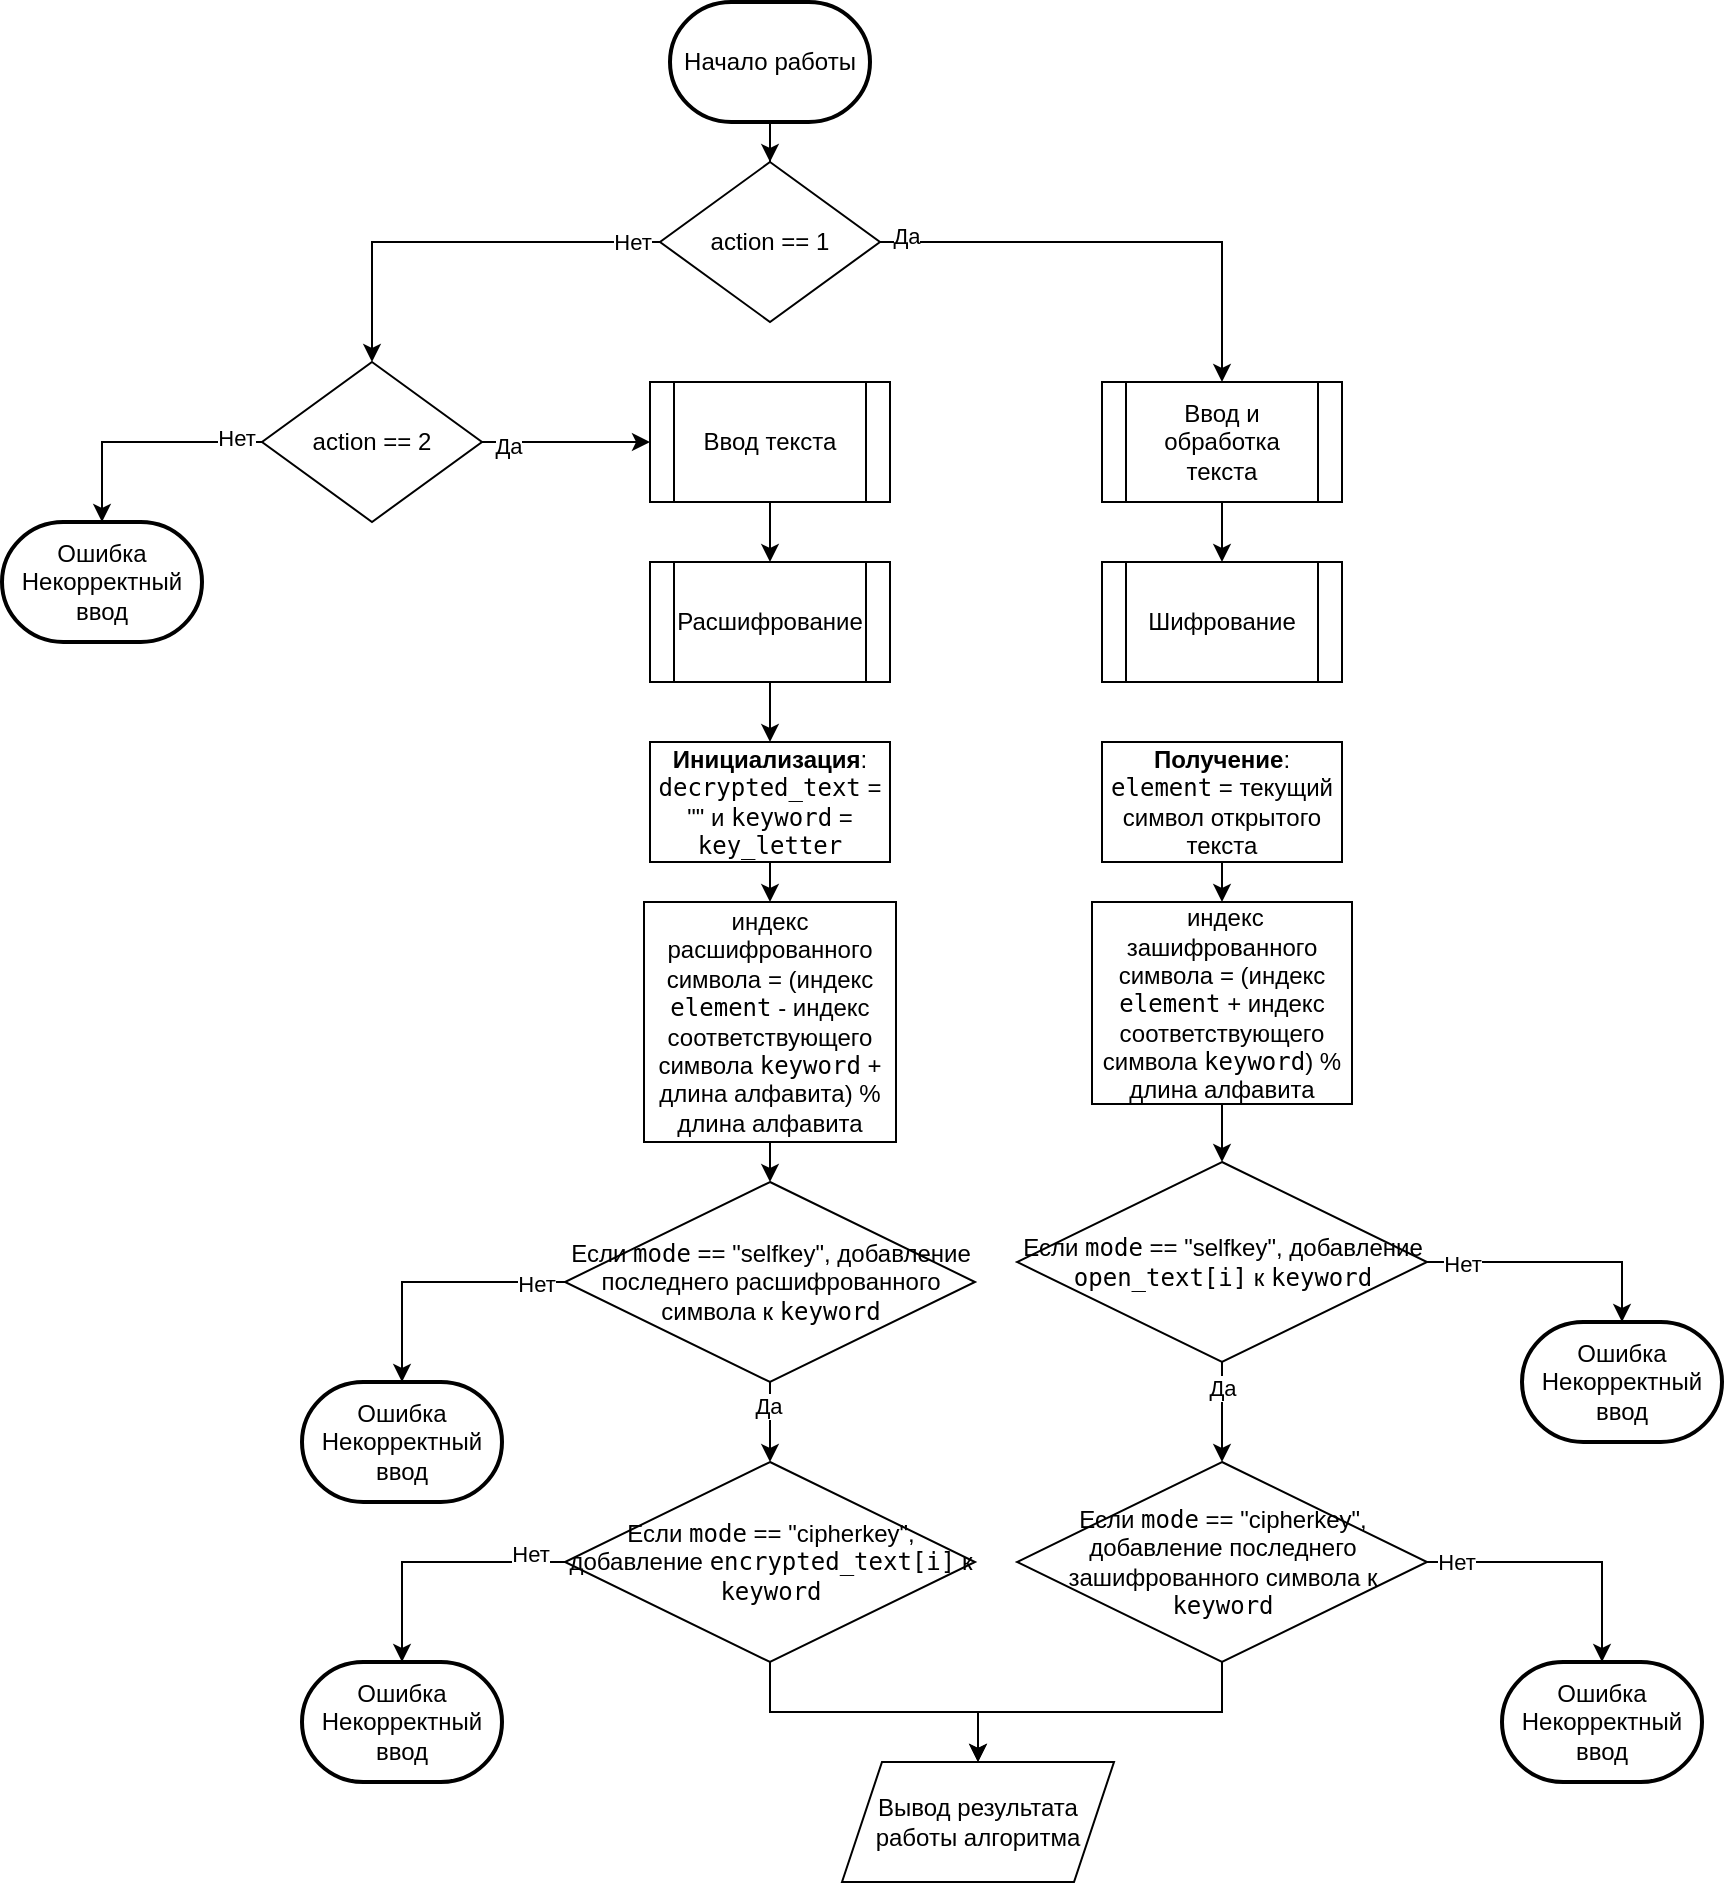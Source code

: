 <mxfile version="24.4.0" type="device">
  <diagram name="Страница — 1" id="-rV2kJQ7eQGyMc1xFudD">
    <mxGraphModel dx="1687" dy="1005" grid="1" gridSize="10" guides="1" tooltips="1" connect="1" arrows="1" fold="1" page="1" pageScale="1" pageWidth="827" pageHeight="1169" math="0" shadow="0">
      <root>
        <mxCell id="0" />
        <mxCell id="1" parent="0" />
        <mxCell id="U7MXnnjYINnltX5LScJu-23" style="edgeStyle=orthogonalEdgeStyle;rounded=0;orthogonalLoop=1;jettySize=auto;html=1;exitX=0.5;exitY=1;exitDx=0;exitDy=0;exitPerimeter=0;" edge="1" parent="1" source="U7MXnnjYINnltX5LScJu-24" target="U7MXnnjYINnltX5LScJu-29">
          <mxGeometry relative="1" as="geometry" />
        </mxCell>
        <mxCell id="U7MXnnjYINnltX5LScJu-24" value="Начало работы" style="strokeWidth=2;html=1;shape=mxgraph.flowchart.terminator;whiteSpace=wrap;" vertex="1" parent="1">
          <mxGeometry x="364" y="20" width="100" height="60" as="geometry" />
        </mxCell>
        <mxCell id="U7MXnnjYINnltX5LScJu-25" style="edgeStyle=orthogonalEdgeStyle;rounded=0;orthogonalLoop=1;jettySize=auto;html=1;exitX=0;exitY=0.5;exitDx=0;exitDy=0;entryX=0.5;entryY=0;entryDx=0;entryDy=0;" edge="1" parent="1" source="U7MXnnjYINnltX5LScJu-29" target="U7MXnnjYINnltX5LScJu-32">
          <mxGeometry relative="1" as="geometry" />
        </mxCell>
        <mxCell id="U7MXnnjYINnltX5LScJu-26" value="Нет" style="edgeLabel;html=1;align=center;verticalAlign=middle;resizable=0;points=[];" vertex="1" connectable="0" parent="U7MXnnjYINnltX5LScJu-25">
          <mxGeometry x="-0.863" relative="1" as="geometry">
            <mxPoint as="offset" />
          </mxGeometry>
        </mxCell>
        <mxCell id="U7MXnnjYINnltX5LScJu-27" style="edgeStyle=orthogonalEdgeStyle;rounded=0;orthogonalLoop=1;jettySize=auto;html=1;exitX=1;exitY=0.5;exitDx=0;exitDy=0;entryX=0.5;entryY=0;entryDx=0;entryDy=0;" edge="1" parent="1" source="U7MXnnjYINnltX5LScJu-29" target="U7MXnnjYINnltX5LScJu-39">
          <mxGeometry relative="1" as="geometry" />
        </mxCell>
        <mxCell id="U7MXnnjYINnltX5LScJu-28" value="Да" style="edgeLabel;html=1;align=center;verticalAlign=middle;resizable=0;points=[];" vertex="1" connectable="0" parent="U7MXnnjYINnltX5LScJu-27">
          <mxGeometry x="-0.892" y="3" relative="1" as="geometry">
            <mxPoint as="offset" />
          </mxGeometry>
        </mxCell>
        <mxCell id="U7MXnnjYINnltX5LScJu-29" value="action == 1" style="rhombus;whiteSpace=wrap;html=1;" vertex="1" parent="1">
          <mxGeometry x="359" y="100" width="110" height="80" as="geometry" />
        </mxCell>
        <mxCell id="U7MXnnjYINnltX5LScJu-30" style="edgeStyle=orthogonalEdgeStyle;rounded=0;orthogonalLoop=1;jettySize=auto;html=1;exitX=1;exitY=0.5;exitDx=0;exitDy=0;entryX=0;entryY=0.5;entryDx=0;entryDy=0;" edge="1" parent="1" source="U7MXnnjYINnltX5LScJu-32" target="U7MXnnjYINnltX5LScJu-37">
          <mxGeometry relative="1" as="geometry" />
        </mxCell>
        <mxCell id="U7MXnnjYINnltX5LScJu-31" value="Да" style="edgeLabel;html=1;align=center;verticalAlign=middle;resizable=0;points=[];" vertex="1" connectable="0" parent="U7MXnnjYINnltX5LScJu-30">
          <mxGeometry x="-0.691" y="-2" relative="1" as="geometry">
            <mxPoint as="offset" />
          </mxGeometry>
        </mxCell>
        <mxCell id="U7MXnnjYINnltX5LScJu-32" value="action == 2" style="rhombus;whiteSpace=wrap;html=1;" vertex="1" parent="1">
          <mxGeometry x="160" y="200" width="110" height="80" as="geometry" />
        </mxCell>
        <mxCell id="U7MXnnjYINnltX5LScJu-33" value="Ошибка Некорректный ввод" style="strokeWidth=2;html=1;shape=mxgraph.flowchart.terminator;whiteSpace=wrap;" vertex="1" parent="1">
          <mxGeometry x="30" y="280" width="100" height="60" as="geometry" />
        </mxCell>
        <mxCell id="U7MXnnjYINnltX5LScJu-34" style="edgeStyle=orthogonalEdgeStyle;rounded=0;orthogonalLoop=1;jettySize=auto;html=1;exitX=0;exitY=0.5;exitDx=0;exitDy=0;entryX=0.5;entryY=0;entryDx=0;entryDy=0;entryPerimeter=0;" edge="1" parent="1" source="U7MXnnjYINnltX5LScJu-32" target="U7MXnnjYINnltX5LScJu-33">
          <mxGeometry relative="1" as="geometry" />
        </mxCell>
        <mxCell id="U7MXnnjYINnltX5LScJu-35" value="Нет" style="edgeLabel;html=1;align=center;verticalAlign=middle;resizable=0;points=[];" vertex="1" connectable="0" parent="U7MXnnjYINnltX5LScJu-34">
          <mxGeometry x="-0.783" y="-2" relative="1" as="geometry">
            <mxPoint as="offset" />
          </mxGeometry>
        </mxCell>
        <mxCell id="U7MXnnjYINnltX5LScJu-36" style="edgeStyle=orthogonalEdgeStyle;rounded=0;orthogonalLoop=1;jettySize=auto;html=1;exitX=0.5;exitY=1;exitDx=0;exitDy=0;" edge="1" parent="1" source="U7MXnnjYINnltX5LScJu-37" target="U7MXnnjYINnltX5LScJu-40">
          <mxGeometry relative="1" as="geometry" />
        </mxCell>
        <mxCell id="U7MXnnjYINnltX5LScJu-37" value="Ввод текста" style="shape=process;whiteSpace=wrap;html=1;backgroundOutline=1;" vertex="1" parent="1">
          <mxGeometry x="354" y="210" width="120" height="60" as="geometry" />
        </mxCell>
        <mxCell id="U7MXnnjYINnltX5LScJu-38" style="edgeStyle=orthogonalEdgeStyle;rounded=0;orthogonalLoop=1;jettySize=auto;html=1;exitX=0.5;exitY=1;exitDx=0;exitDy=0;" edge="1" parent="1" source="U7MXnnjYINnltX5LScJu-39" target="U7MXnnjYINnltX5LScJu-41">
          <mxGeometry relative="1" as="geometry" />
        </mxCell>
        <mxCell id="U7MXnnjYINnltX5LScJu-39" value="Ввод и обработка текста" style="shape=process;whiteSpace=wrap;html=1;backgroundOutline=1;" vertex="1" parent="1">
          <mxGeometry x="580" y="210" width="120" height="60" as="geometry" />
        </mxCell>
        <mxCell id="U7MXnnjYINnltX5LScJu-58" style="edgeStyle=orthogonalEdgeStyle;rounded=0;orthogonalLoop=1;jettySize=auto;html=1;exitX=0.5;exitY=1;exitDx=0;exitDy=0;entryX=0.5;entryY=0;entryDx=0;entryDy=0;" edge="1" parent="1" source="U7MXnnjYINnltX5LScJu-40" target="U7MXnnjYINnltX5LScJu-56">
          <mxGeometry relative="1" as="geometry" />
        </mxCell>
        <mxCell id="U7MXnnjYINnltX5LScJu-40" value="Расшифрование" style="shape=process;whiteSpace=wrap;html=1;backgroundOutline=1;" vertex="1" parent="1">
          <mxGeometry x="354" y="300" width="120" height="60" as="geometry" />
        </mxCell>
        <mxCell id="U7MXnnjYINnltX5LScJu-41" value="Шифрование" style="shape=process;whiteSpace=wrap;html=1;backgroundOutline=1;" vertex="1" parent="1">
          <mxGeometry x="580" y="300" width="120" height="60" as="geometry" />
        </mxCell>
        <mxCell id="U7MXnnjYINnltX5LScJu-44" style="edgeStyle=orthogonalEdgeStyle;rounded=0;orthogonalLoop=1;jettySize=auto;html=1;exitX=0.5;exitY=1;exitDx=0;exitDy=0;entryX=0.5;entryY=0;entryDx=0;entryDy=0;" edge="1" parent="1" source="U7MXnnjYINnltX5LScJu-42" target="U7MXnnjYINnltX5LScJu-43">
          <mxGeometry relative="1" as="geometry" />
        </mxCell>
        <mxCell id="U7MXnnjYINnltX5LScJu-42" value="&lt;strong&gt;Получение&lt;/strong&gt;: &lt;code&gt;element&lt;/code&gt; = текущий символ открытого текста" style="rounded=0;whiteSpace=wrap;html=1;" vertex="1" parent="1">
          <mxGeometry x="580" y="390" width="120" height="60" as="geometry" />
        </mxCell>
        <mxCell id="U7MXnnjYINnltX5LScJu-48" style="edgeStyle=orthogonalEdgeStyle;rounded=0;orthogonalLoop=1;jettySize=auto;html=1;exitX=0.5;exitY=1;exitDx=0;exitDy=0;entryX=0.5;entryY=0;entryDx=0;entryDy=0;" edge="1" parent="1" source="U7MXnnjYINnltX5LScJu-43" target="U7MXnnjYINnltX5LScJu-45">
          <mxGeometry relative="1" as="geometry" />
        </mxCell>
        <mxCell id="U7MXnnjYINnltX5LScJu-43" value="&amp;nbsp;индекс зашифрованного символа = (индекс &lt;code&gt;element&lt;/code&gt; + индекс соответствующего символа &lt;code&gt;keyword&lt;/code&gt;) % длина алфавита" style="rounded=0;whiteSpace=wrap;html=1;" vertex="1" parent="1">
          <mxGeometry x="575" y="470" width="130" height="101" as="geometry" />
        </mxCell>
        <mxCell id="U7MXnnjYINnltX5LScJu-51" style="edgeStyle=orthogonalEdgeStyle;rounded=0;orthogonalLoop=1;jettySize=auto;html=1;exitX=0.5;exitY=1;exitDx=0;exitDy=0;entryX=0.5;entryY=0;entryDx=0;entryDy=0;" edge="1" parent="1" source="U7MXnnjYINnltX5LScJu-45" target="U7MXnnjYINnltX5LScJu-50">
          <mxGeometry relative="1" as="geometry" />
        </mxCell>
        <mxCell id="U7MXnnjYINnltX5LScJu-52" value="Да" style="edgeLabel;html=1;align=center;verticalAlign=middle;resizable=0;points=[];" vertex="1" connectable="0" parent="U7MXnnjYINnltX5LScJu-51">
          <mxGeometry x="-0.494" relative="1" as="geometry">
            <mxPoint as="offset" />
          </mxGeometry>
        </mxCell>
        <mxCell id="U7MXnnjYINnltX5LScJu-45" value="Если &lt;code&gt;mode&lt;/code&gt; == &quot;selfkey&quot;, добавление &lt;code&gt;open_text[i]&lt;/code&gt; к &lt;code&gt;keyword&lt;/code&gt;" style="rhombus;whiteSpace=wrap;html=1;" vertex="1" parent="1">
          <mxGeometry x="537.5" y="600" width="205" height="100" as="geometry" />
        </mxCell>
        <mxCell id="U7MXnnjYINnltX5LScJu-46" value="Ошибка Некорректный ввод" style="strokeWidth=2;html=1;shape=mxgraph.flowchart.terminator;whiteSpace=wrap;" vertex="1" parent="1">
          <mxGeometry x="790" y="680" width="100" height="60" as="geometry" />
        </mxCell>
        <mxCell id="U7MXnnjYINnltX5LScJu-47" style="edgeStyle=orthogonalEdgeStyle;rounded=0;orthogonalLoop=1;jettySize=auto;html=1;exitX=1;exitY=0.5;exitDx=0;exitDy=0;entryX=0.5;entryY=0;entryDx=0;entryDy=0;entryPerimeter=0;" edge="1" parent="1" source="U7MXnnjYINnltX5LScJu-45" target="U7MXnnjYINnltX5LScJu-46">
          <mxGeometry relative="1" as="geometry" />
        </mxCell>
        <mxCell id="U7MXnnjYINnltX5LScJu-49" value="Нет" style="edgeLabel;html=1;align=center;verticalAlign=middle;resizable=0;points=[];" vertex="1" connectable="0" parent="U7MXnnjYINnltX5LScJu-47">
          <mxGeometry x="-0.725" y="-1" relative="1" as="geometry">
            <mxPoint as="offset" />
          </mxGeometry>
        </mxCell>
        <mxCell id="U7MXnnjYINnltX5LScJu-73" style="edgeStyle=orthogonalEdgeStyle;rounded=0;orthogonalLoop=1;jettySize=auto;html=1;exitX=0.5;exitY=1;exitDx=0;exitDy=0;entryX=0.5;entryY=0;entryDx=0;entryDy=0;" edge="1" parent="1" source="U7MXnnjYINnltX5LScJu-50" target="U7MXnnjYINnltX5LScJu-72">
          <mxGeometry relative="1" as="geometry" />
        </mxCell>
        <mxCell id="U7MXnnjYINnltX5LScJu-50" value="Если &lt;code&gt;mode&lt;/code&gt; == &quot;cipherkey&quot;, добавление последнего зашифрованного символа к &lt;code&gt;keyword&lt;/code&gt;" style="rhombus;whiteSpace=wrap;html=1;" vertex="1" parent="1">
          <mxGeometry x="537.5" y="750" width="205" height="100" as="geometry" />
        </mxCell>
        <mxCell id="U7MXnnjYINnltX5LScJu-53" value="Ошибка Некорректный ввод" style="strokeWidth=2;html=1;shape=mxgraph.flowchart.terminator;whiteSpace=wrap;" vertex="1" parent="1">
          <mxGeometry x="780" y="850" width="100" height="60" as="geometry" />
        </mxCell>
        <mxCell id="U7MXnnjYINnltX5LScJu-54" style="edgeStyle=orthogonalEdgeStyle;rounded=0;orthogonalLoop=1;jettySize=auto;html=1;exitX=1;exitY=0.5;exitDx=0;exitDy=0;entryX=0.5;entryY=0;entryDx=0;entryDy=0;entryPerimeter=0;" edge="1" parent="1" source="U7MXnnjYINnltX5LScJu-50" target="U7MXnnjYINnltX5LScJu-53">
          <mxGeometry relative="1" as="geometry" />
        </mxCell>
        <mxCell id="U7MXnnjYINnltX5LScJu-55" value="Нет" style="edgeLabel;html=1;align=center;verticalAlign=middle;resizable=0;points=[];" vertex="1" connectable="0" parent="U7MXnnjYINnltX5LScJu-54">
          <mxGeometry x="-0.796" relative="1" as="geometry">
            <mxPoint as="offset" />
          </mxGeometry>
        </mxCell>
        <mxCell id="U7MXnnjYINnltX5LScJu-59" style="edgeStyle=orthogonalEdgeStyle;rounded=0;orthogonalLoop=1;jettySize=auto;html=1;exitX=0.5;exitY=1;exitDx=0;exitDy=0;entryX=0.5;entryY=0;entryDx=0;entryDy=0;" edge="1" parent="1" source="U7MXnnjYINnltX5LScJu-56" target="U7MXnnjYINnltX5LScJu-57">
          <mxGeometry relative="1" as="geometry" />
        </mxCell>
        <mxCell id="U7MXnnjYINnltX5LScJu-56" value="&lt;strong&gt;Инициализация&lt;/strong&gt;: &lt;code&gt;decrypted_text&lt;/code&gt; = &quot;&quot; и &lt;code&gt;keyword&lt;/code&gt; = &lt;code&gt;key_letter&lt;/code&gt;" style="rounded=0;whiteSpace=wrap;html=1;" vertex="1" parent="1">
          <mxGeometry x="354" y="390" width="120" height="60" as="geometry" />
        </mxCell>
        <mxCell id="U7MXnnjYINnltX5LScJu-61" style="edgeStyle=orthogonalEdgeStyle;rounded=0;orthogonalLoop=1;jettySize=auto;html=1;exitX=0.5;exitY=1;exitDx=0;exitDy=0;entryX=0.5;entryY=0;entryDx=0;entryDy=0;" edge="1" parent="1" source="U7MXnnjYINnltX5LScJu-57" target="U7MXnnjYINnltX5LScJu-60">
          <mxGeometry relative="1" as="geometry" />
        </mxCell>
        <mxCell id="U7MXnnjYINnltX5LScJu-57" value="индекс расшифрованного символа = (индекс &lt;code&gt;element&lt;/code&gt; - индекс соответствующего символа &lt;code&gt;keyword&lt;/code&gt; + длина алфавита) % длина алфавита" style="rounded=0;whiteSpace=wrap;html=1;" vertex="1" parent="1">
          <mxGeometry x="351" y="470" width="126" height="120" as="geometry" />
        </mxCell>
        <mxCell id="U7MXnnjYINnltX5LScJu-66" style="edgeStyle=orthogonalEdgeStyle;rounded=0;orthogonalLoop=1;jettySize=auto;html=1;exitX=0.5;exitY=1;exitDx=0;exitDy=0;entryX=0.5;entryY=0;entryDx=0;entryDy=0;" edge="1" parent="1" source="U7MXnnjYINnltX5LScJu-60" target="U7MXnnjYINnltX5LScJu-65">
          <mxGeometry relative="1" as="geometry" />
        </mxCell>
        <mxCell id="U7MXnnjYINnltX5LScJu-67" value="Да" style="edgeLabel;html=1;align=center;verticalAlign=middle;resizable=0;points=[];" vertex="1" connectable="0" parent="U7MXnnjYINnltX5LScJu-66">
          <mxGeometry x="-0.397" y="-1" relative="1" as="geometry">
            <mxPoint as="offset" />
          </mxGeometry>
        </mxCell>
        <mxCell id="U7MXnnjYINnltX5LScJu-60" value="Если &lt;code&gt;mode&lt;/code&gt; == &quot;selfkey&quot;, добавление последнего расшифрованного символа к &lt;code&gt;keyword&lt;/code&gt;" style="rhombus;whiteSpace=wrap;html=1;" vertex="1" parent="1">
          <mxGeometry x="311.5" y="610" width="205" height="100" as="geometry" />
        </mxCell>
        <mxCell id="U7MXnnjYINnltX5LScJu-62" value="Ошибка Некорректный ввод" style="strokeWidth=2;html=1;shape=mxgraph.flowchart.terminator;whiteSpace=wrap;" vertex="1" parent="1">
          <mxGeometry x="180" y="710" width="100" height="60" as="geometry" />
        </mxCell>
        <mxCell id="U7MXnnjYINnltX5LScJu-63" style="edgeStyle=orthogonalEdgeStyle;rounded=0;orthogonalLoop=1;jettySize=auto;html=1;exitX=0;exitY=0.5;exitDx=0;exitDy=0;entryX=0.5;entryY=0;entryDx=0;entryDy=0;entryPerimeter=0;" edge="1" parent="1" source="U7MXnnjYINnltX5LScJu-60" target="U7MXnnjYINnltX5LScJu-62">
          <mxGeometry relative="1" as="geometry" />
        </mxCell>
        <mxCell id="U7MXnnjYINnltX5LScJu-64" value="Нет" style="edgeLabel;html=1;align=center;verticalAlign=middle;resizable=0;points=[];" vertex="1" connectable="0" parent="U7MXnnjYINnltX5LScJu-63">
          <mxGeometry x="-0.772" y="1" relative="1" as="geometry">
            <mxPoint as="offset" />
          </mxGeometry>
        </mxCell>
        <mxCell id="U7MXnnjYINnltX5LScJu-74" style="edgeStyle=orthogonalEdgeStyle;rounded=0;orthogonalLoop=1;jettySize=auto;html=1;exitX=0.5;exitY=1;exitDx=0;exitDy=0;entryX=0.5;entryY=0;entryDx=0;entryDy=0;" edge="1" parent="1" source="U7MXnnjYINnltX5LScJu-65" target="U7MXnnjYINnltX5LScJu-72">
          <mxGeometry relative="1" as="geometry" />
        </mxCell>
        <mxCell id="U7MXnnjYINnltX5LScJu-65" value="Если &lt;code&gt;mode&lt;/code&gt; == &quot;cipherkey&quot;, добавление &lt;code&gt;encrypted_text[i]&lt;/code&gt; к &lt;code&gt;keyword&lt;/code&gt;" style="rhombus;whiteSpace=wrap;html=1;" vertex="1" parent="1">
          <mxGeometry x="311.5" y="750" width="205" height="100" as="geometry" />
        </mxCell>
        <mxCell id="U7MXnnjYINnltX5LScJu-68" value="Ошибка Некорректный ввод" style="strokeWidth=2;html=1;shape=mxgraph.flowchart.terminator;whiteSpace=wrap;" vertex="1" parent="1">
          <mxGeometry x="180" y="850" width="100" height="60" as="geometry" />
        </mxCell>
        <mxCell id="U7MXnnjYINnltX5LScJu-69" style="edgeStyle=orthogonalEdgeStyle;rounded=0;orthogonalLoop=1;jettySize=auto;html=1;exitX=0;exitY=0.5;exitDx=0;exitDy=0;entryX=0.5;entryY=0;entryDx=0;entryDy=0;entryPerimeter=0;" edge="1" parent="1" source="U7MXnnjYINnltX5LScJu-65" target="U7MXnnjYINnltX5LScJu-68">
          <mxGeometry relative="1" as="geometry" />
        </mxCell>
        <mxCell id="U7MXnnjYINnltX5LScJu-70" value="Нет" style="edgeLabel;html=1;align=center;verticalAlign=middle;resizable=0;points=[];" vertex="1" connectable="0" parent="U7MXnnjYINnltX5LScJu-69">
          <mxGeometry x="-0.736" y="-4" relative="1" as="geometry">
            <mxPoint as="offset" />
          </mxGeometry>
        </mxCell>
        <mxCell id="U7MXnnjYINnltX5LScJu-72" value="Вывод результата работы алгоритма" style="shape=parallelogram;perimeter=parallelogramPerimeter;whiteSpace=wrap;html=1;fixedSize=1;" vertex="1" parent="1">
          <mxGeometry x="450" y="900" width="136" height="60" as="geometry" />
        </mxCell>
      </root>
    </mxGraphModel>
  </diagram>
</mxfile>
